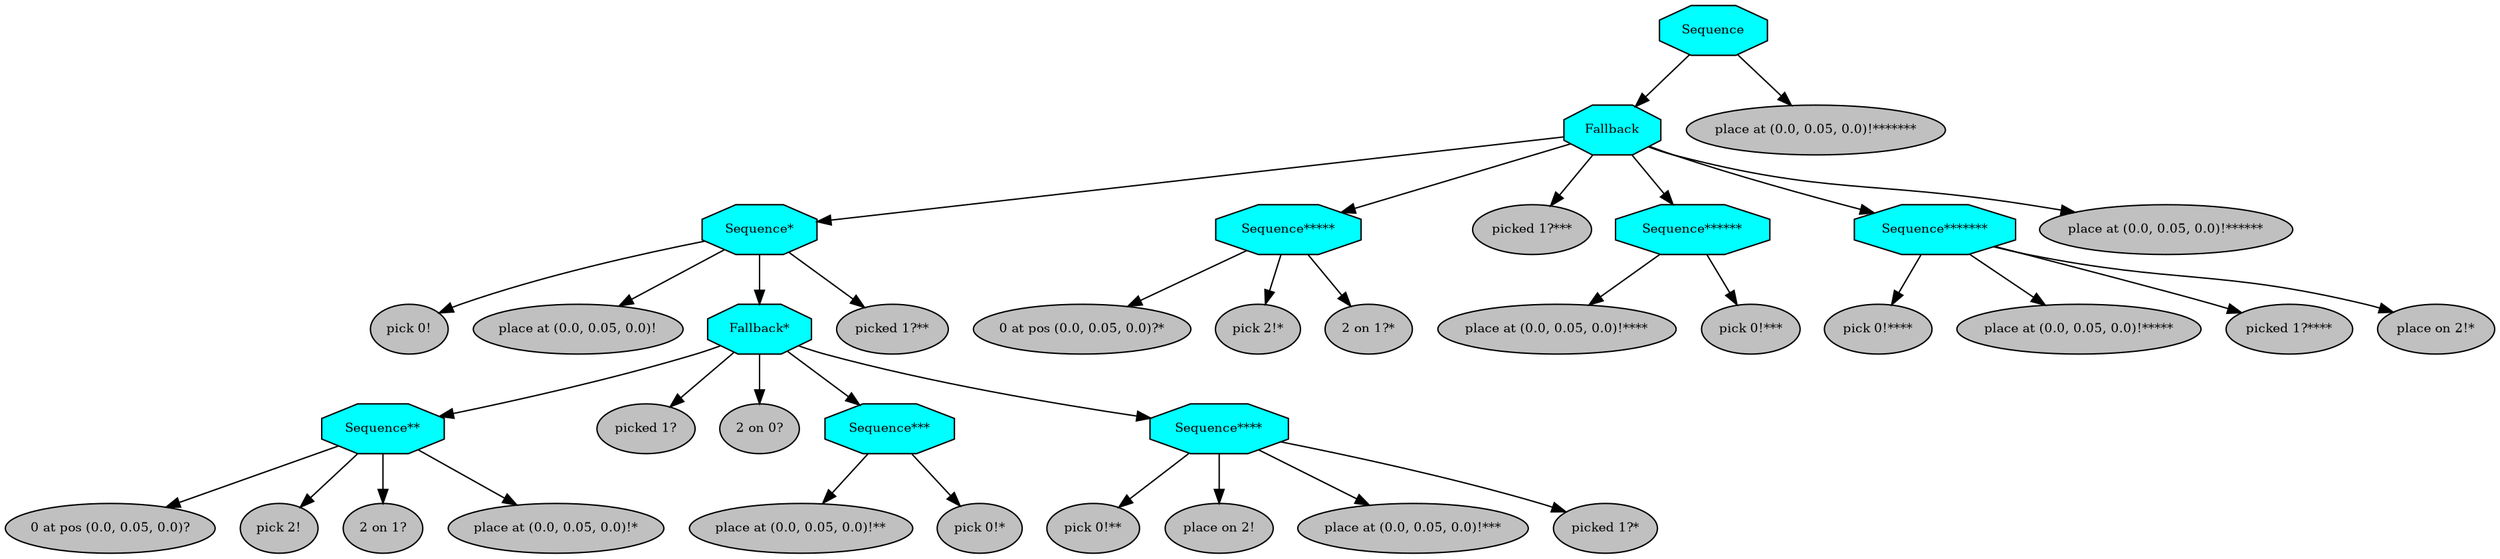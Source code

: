 digraph pastafarianism {
ordering=out;
graph [fontname="times-roman"];
node [fontname="times-roman"];
edge [fontname="times-roman"];
Sequence [fillcolor=cyan, fontcolor=black, fontsize=9, label=Sequence, shape=octagon, style=filled];
Fallback [fillcolor=cyan, fontcolor=black, fontsize=9, label=Fallback, shape=octagon, style=filled];
Sequence -> Fallback;
"Sequence*" [fillcolor=cyan, fontcolor=black, fontsize=9, label="Sequence*", shape=octagon, style=filled];
Fallback -> "Sequence*";
"pick 0!" [fillcolor=gray, fontcolor=black, fontsize=9, label="pick 0!", shape=ellipse, style=filled];
"Sequence*" -> "pick 0!";
"place at (0.0, 0.05, 0.0)!" [fillcolor=gray, fontcolor=black, fontsize=9, label="place at (0.0, 0.05, 0.0)!", shape=ellipse, style=filled];
"Sequence*" -> "place at (0.0, 0.05, 0.0)!";
"Fallback*" [fillcolor=cyan, fontcolor=black, fontsize=9, label="Fallback*", shape=octagon, style=filled];
"Sequence*" -> "Fallback*";
"Sequence**" [fillcolor=cyan, fontcolor=black, fontsize=9, label="Sequence**", shape=octagon, style=filled];
"Fallback*" -> "Sequence**";
"0 at pos (0.0, 0.05, 0.0)?" [fillcolor=gray, fontcolor=black, fontsize=9, label="0 at pos (0.0, 0.05, 0.0)?", shape=ellipse, style=filled];
"Sequence**" -> "0 at pos (0.0, 0.05, 0.0)?";
"pick 2!" [fillcolor=gray, fontcolor=black, fontsize=9, label="pick 2!", shape=ellipse, style=filled];
"Sequence**" -> "pick 2!";
"2 on 1?" [fillcolor=gray, fontcolor=black, fontsize=9, label="2 on 1?", shape=ellipse, style=filled];
"Sequence**" -> "2 on 1?";
"place at (0.0, 0.05, 0.0)!*" [fillcolor=gray, fontcolor=black, fontsize=9, label="place at (0.0, 0.05, 0.0)!*", shape=ellipse, style=filled];
"Sequence**" -> "place at (0.0, 0.05, 0.0)!*";
"picked 1?" [fillcolor=gray, fontcolor=black, fontsize=9, label="picked 1?", shape=ellipse, style=filled];
"Fallback*" -> "picked 1?";
"2 on 0?" [fillcolor=gray, fontcolor=black, fontsize=9, label="2 on 0?", shape=ellipse, style=filled];
"Fallback*" -> "2 on 0?";
"Sequence***" [fillcolor=cyan, fontcolor=black, fontsize=9, label="Sequence***", shape=octagon, style=filled];
"Fallback*" -> "Sequence***";
"place at (0.0, 0.05, 0.0)!**" [fillcolor=gray, fontcolor=black, fontsize=9, label="place at (0.0, 0.05, 0.0)!**", shape=ellipse, style=filled];
"Sequence***" -> "place at (0.0, 0.05, 0.0)!**";
"pick 0!*" [fillcolor=gray, fontcolor=black, fontsize=9, label="pick 0!*", shape=ellipse, style=filled];
"Sequence***" -> "pick 0!*";
"Sequence****" [fillcolor=cyan, fontcolor=black, fontsize=9, label="Sequence****", shape=octagon, style=filled];
"Fallback*" -> "Sequence****";
"pick 0!**" [fillcolor=gray, fontcolor=black, fontsize=9, label="pick 0!**", shape=ellipse, style=filled];
"Sequence****" -> "pick 0!**";
"place on 2!" [fillcolor=gray, fontcolor=black, fontsize=9, label="place on 2!", shape=ellipse, style=filled];
"Sequence****" -> "place on 2!";
"place at (0.0, 0.05, 0.0)!***" [fillcolor=gray, fontcolor=black, fontsize=9, label="place at (0.0, 0.05, 0.0)!***", shape=ellipse, style=filled];
"Sequence****" -> "place at (0.0, 0.05, 0.0)!***";
"picked 1?*" [fillcolor=gray, fontcolor=black, fontsize=9, label="picked 1?*", shape=ellipse, style=filled];
"Sequence****" -> "picked 1?*";
"picked 1?**" [fillcolor=gray, fontcolor=black, fontsize=9, label="picked 1?**", shape=ellipse, style=filled];
"Sequence*" -> "picked 1?**";
"Sequence*****" [fillcolor=cyan, fontcolor=black, fontsize=9, label="Sequence*****", shape=octagon, style=filled];
Fallback -> "Sequence*****";
"0 at pos (0.0, 0.05, 0.0)?*" [fillcolor=gray, fontcolor=black, fontsize=9, label="0 at pos (0.0, 0.05, 0.0)?*", shape=ellipse, style=filled];
"Sequence*****" -> "0 at pos (0.0, 0.05, 0.0)?*";
"pick 2!*" [fillcolor=gray, fontcolor=black, fontsize=9, label="pick 2!*", shape=ellipse, style=filled];
"Sequence*****" -> "pick 2!*";
"2 on 1?*" [fillcolor=gray, fontcolor=black, fontsize=9, label="2 on 1?*", shape=ellipse, style=filled];
"Sequence*****" -> "2 on 1?*";
"picked 1?***" [fillcolor=gray, fontcolor=black, fontsize=9, label="picked 1?***", shape=ellipse, style=filled];
Fallback -> "picked 1?***";
"Sequence******" [fillcolor=cyan, fontcolor=black, fontsize=9, label="Sequence******", shape=octagon, style=filled];
Fallback -> "Sequence******";
"place at (0.0, 0.05, 0.0)!****" [fillcolor=gray, fontcolor=black, fontsize=9, label="place at (0.0, 0.05, 0.0)!****", shape=ellipse, style=filled];
"Sequence******" -> "place at (0.0, 0.05, 0.0)!****";
"pick 0!***" [fillcolor=gray, fontcolor=black, fontsize=9, label="pick 0!***", shape=ellipse, style=filled];
"Sequence******" -> "pick 0!***";
"Sequence*******" [fillcolor=cyan, fontcolor=black, fontsize=9, label="Sequence*******", shape=octagon, style=filled];
Fallback -> "Sequence*******";
"pick 0!****" [fillcolor=gray, fontcolor=black, fontsize=9, label="pick 0!****", shape=ellipse, style=filled];
"Sequence*******" -> "pick 0!****";
"place at (0.0, 0.05, 0.0)!*****" [fillcolor=gray, fontcolor=black, fontsize=9, label="place at (0.0, 0.05, 0.0)!*****", shape=ellipse, style=filled];
"Sequence*******" -> "place at (0.0, 0.05, 0.0)!*****";
"picked 1?****" [fillcolor=gray, fontcolor=black, fontsize=9, label="picked 1?****", shape=ellipse, style=filled];
"Sequence*******" -> "picked 1?****";
"place on 2!*" [fillcolor=gray, fontcolor=black, fontsize=9, label="place on 2!*", shape=ellipse, style=filled];
"Sequence*******" -> "place on 2!*";
"place at (0.0, 0.05, 0.0)!******" [fillcolor=gray, fontcolor=black, fontsize=9, label="place at (0.0, 0.05, 0.0)!******", shape=ellipse, style=filled];
Fallback -> "place at (0.0, 0.05, 0.0)!******";
"place at (0.0, 0.05, 0.0)!*******" [fillcolor=gray, fontcolor=black, fontsize=9, label="place at (0.0, 0.05, 0.0)!*******", shape=ellipse, style=filled];
Sequence -> "place at (0.0, 0.05, 0.0)!*******";
}

